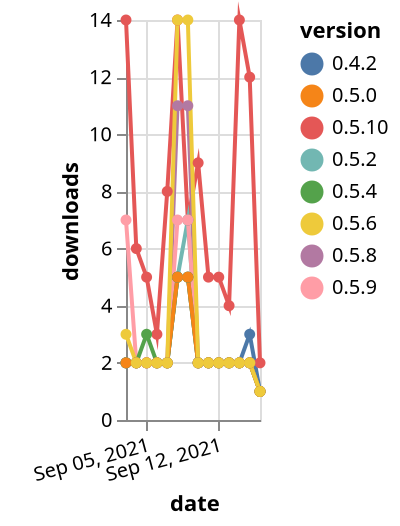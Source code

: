 {"$schema": "https://vega.github.io/schema/vega-lite/v5.json", "description": "A simple bar chart with embedded data.", "data": {"values": [{"date": "2021-09-03", "total": 445, "delta": 14, "version": "0.5.10"}, {"date": "2021-09-04", "total": 451, "delta": 6, "version": "0.5.10"}, {"date": "2021-09-05", "total": 456, "delta": 5, "version": "0.5.10"}, {"date": "2021-09-06", "total": 459, "delta": 3, "version": "0.5.10"}, {"date": "2021-09-07", "total": 467, "delta": 8, "version": "0.5.10"}, {"date": "2021-09-08", "total": 481, "delta": 14, "version": "0.5.10"}, {"date": "2021-09-09", "total": 488, "delta": 7, "version": "0.5.10"}, {"date": "2021-09-10", "total": 497, "delta": 9, "version": "0.5.10"}, {"date": "2021-09-11", "total": 502, "delta": 5, "version": "0.5.10"}, {"date": "2021-09-12", "total": 507, "delta": 5, "version": "0.5.10"}, {"date": "2021-09-13", "total": 511, "delta": 4, "version": "0.5.10"}, {"date": "2021-09-14", "total": 525, "delta": 14, "version": "0.5.10"}, {"date": "2021-09-15", "total": 537, "delta": 12, "version": "0.5.10"}, {"date": "2021-09-16", "total": 539, "delta": 2, "version": "0.5.10"}, {"date": "2021-09-03", "total": 1778, "delta": 2, "version": "0.5.2"}, {"date": "2021-09-04", "total": 1780, "delta": 2, "version": "0.5.2"}, {"date": "2021-09-05", "total": 1782, "delta": 2, "version": "0.5.2"}, {"date": "2021-09-06", "total": 1784, "delta": 2, "version": "0.5.2"}, {"date": "2021-09-07", "total": 1786, "delta": 2, "version": "0.5.2"}, {"date": "2021-09-08", "total": 1791, "delta": 5, "version": "0.5.2"}, {"date": "2021-09-09", "total": 1798, "delta": 7, "version": "0.5.2"}, {"date": "2021-09-10", "total": 1800, "delta": 2, "version": "0.5.2"}, {"date": "2021-09-11", "total": 1802, "delta": 2, "version": "0.5.2"}, {"date": "2021-09-12", "total": 1804, "delta": 2, "version": "0.5.2"}, {"date": "2021-09-13", "total": 1806, "delta": 2, "version": "0.5.2"}, {"date": "2021-09-14", "total": 1808, "delta": 2, "version": "0.5.2"}, {"date": "2021-09-15", "total": 1810, "delta": 2, "version": "0.5.2"}, {"date": "2021-09-16", "total": 1811, "delta": 1, "version": "0.5.2"}, {"date": "2021-09-03", "total": 1417, "delta": 2, "version": "0.5.8"}, {"date": "2021-09-04", "total": 1419, "delta": 2, "version": "0.5.8"}, {"date": "2021-09-05", "total": 1421, "delta": 2, "version": "0.5.8"}, {"date": "2021-09-06", "total": 1423, "delta": 2, "version": "0.5.8"}, {"date": "2021-09-07", "total": 1425, "delta": 2, "version": "0.5.8"}, {"date": "2021-09-08", "total": 1436, "delta": 11, "version": "0.5.8"}, {"date": "2021-09-09", "total": 1447, "delta": 11, "version": "0.5.8"}, {"date": "2021-09-10", "total": 1449, "delta": 2, "version": "0.5.8"}, {"date": "2021-09-11", "total": 1451, "delta": 2, "version": "0.5.8"}, {"date": "2021-09-12", "total": 1453, "delta": 2, "version": "0.5.8"}, {"date": "2021-09-13", "total": 1455, "delta": 2, "version": "0.5.8"}, {"date": "2021-09-14", "total": 1457, "delta": 2, "version": "0.5.8"}, {"date": "2021-09-15", "total": 1459, "delta": 2, "version": "0.5.8"}, {"date": "2021-09-16", "total": 1460, "delta": 1, "version": "0.5.8"}, {"date": "2021-09-03", "total": 2577, "delta": 2, "version": "0.4.2"}, {"date": "2021-09-04", "total": 2579, "delta": 2, "version": "0.4.2"}, {"date": "2021-09-05", "total": 2581, "delta": 2, "version": "0.4.2"}, {"date": "2021-09-06", "total": 2583, "delta": 2, "version": "0.4.2"}, {"date": "2021-09-07", "total": 2585, "delta": 2, "version": "0.4.2"}, {"date": "2021-09-08", "total": 2590, "delta": 5, "version": "0.4.2"}, {"date": "2021-09-09", "total": 2595, "delta": 5, "version": "0.4.2"}, {"date": "2021-09-10", "total": 2597, "delta": 2, "version": "0.4.2"}, {"date": "2021-09-11", "total": 2599, "delta": 2, "version": "0.4.2"}, {"date": "2021-09-12", "total": 2601, "delta": 2, "version": "0.4.2"}, {"date": "2021-09-13", "total": 2603, "delta": 2, "version": "0.4.2"}, {"date": "2021-09-14", "total": 2605, "delta": 2, "version": "0.4.2"}, {"date": "2021-09-15", "total": 2608, "delta": 3, "version": "0.4.2"}, {"date": "2021-09-16", "total": 2609, "delta": 1, "version": "0.4.2"}, {"date": "2021-09-03", "total": 273, "delta": 7, "version": "0.5.9"}, {"date": "2021-09-04", "total": 275, "delta": 2, "version": "0.5.9"}, {"date": "2021-09-05", "total": 277, "delta": 2, "version": "0.5.9"}, {"date": "2021-09-06", "total": 279, "delta": 2, "version": "0.5.9"}, {"date": "2021-09-07", "total": 281, "delta": 2, "version": "0.5.9"}, {"date": "2021-09-08", "total": 288, "delta": 7, "version": "0.5.9"}, {"date": "2021-09-09", "total": 295, "delta": 7, "version": "0.5.9"}, {"date": "2021-09-10", "total": 297, "delta": 2, "version": "0.5.9"}, {"date": "2021-09-11", "total": 299, "delta": 2, "version": "0.5.9"}, {"date": "2021-09-12", "total": 301, "delta": 2, "version": "0.5.9"}, {"date": "2021-09-13", "total": 303, "delta": 2, "version": "0.5.9"}, {"date": "2021-09-14", "total": 305, "delta": 2, "version": "0.5.9"}, {"date": "2021-09-15", "total": 307, "delta": 2, "version": "0.5.9"}, {"date": "2021-09-16", "total": 308, "delta": 1, "version": "0.5.9"}, {"date": "2021-09-03", "total": 1773, "delta": 2, "version": "0.5.4"}, {"date": "2021-09-04", "total": 1775, "delta": 2, "version": "0.5.4"}, {"date": "2021-09-05", "total": 1778, "delta": 3, "version": "0.5.4"}, {"date": "2021-09-06", "total": 1780, "delta": 2, "version": "0.5.4"}, {"date": "2021-09-07", "total": 1782, "delta": 2, "version": "0.5.4"}, {"date": "2021-09-08", "total": 1787, "delta": 5, "version": "0.5.4"}, {"date": "2021-09-09", "total": 1792, "delta": 5, "version": "0.5.4"}, {"date": "2021-09-10", "total": 1794, "delta": 2, "version": "0.5.4"}, {"date": "2021-09-11", "total": 1796, "delta": 2, "version": "0.5.4"}, {"date": "2021-09-12", "total": 1798, "delta": 2, "version": "0.5.4"}, {"date": "2021-09-13", "total": 1800, "delta": 2, "version": "0.5.4"}, {"date": "2021-09-14", "total": 1802, "delta": 2, "version": "0.5.4"}, {"date": "2021-09-15", "total": 1804, "delta": 2, "version": "0.5.4"}, {"date": "2021-09-16", "total": 1805, "delta": 1, "version": "0.5.4"}, {"date": "2021-09-03", "total": 2744, "delta": 2, "version": "0.5.0"}, {"date": "2021-09-04", "total": 2746, "delta": 2, "version": "0.5.0"}, {"date": "2021-09-05", "total": 2748, "delta": 2, "version": "0.5.0"}, {"date": "2021-09-06", "total": 2750, "delta": 2, "version": "0.5.0"}, {"date": "2021-09-07", "total": 2752, "delta": 2, "version": "0.5.0"}, {"date": "2021-09-08", "total": 2757, "delta": 5, "version": "0.5.0"}, {"date": "2021-09-09", "total": 2762, "delta": 5, "version": "0.5.0"}, {"date": "2021-09-10", "total": 2764, "delta": 2, "version": "0.5.0"}, {"date": "2021-09-11", "total": 2766, "delta": 2, "version": "0.5.0"}, {"date": "2021-09-12", "total": 2768, "delta": 2, "version": "0.5.0"}, {"date": "2021-09-13", "total": 2770, "delta": 2, "version": "0.5.0"}, {"date": "2021-09-14", "total": 2772, "delta": 2, "version": "0.5.0"}, {"date": "2021-09-15", "total": 2774, "delta": 2, "version": "0.5.0"}, {"date": "2021-09-16", "total": 2775, "delta": 1, "version": "0.5.0"}, {"date": "2021-09-03", "total": 2404, "delta": 3, "version": "0.5.6"}, {"date": "2021-09-04", "total": 2406, "delta": 2, "version": "0.5.6"}, {"date": "2021-09-05", "total": 2408, "delta": 2, "version": "0.5.6"}, {"date": "2021-09-06", "total": 2410, "delta": 2, "version": "0.5.6"}, {"date": "2021-09-07", "total": 2412, "delta": 2, "version": "0.5.6"}, {"date": "2021-09-08", "total": 2426, "delta": 14, "version": "0.5.6"}, {"date": "2021-09-09", "total": 2440, "delta": 14, "version": "0.5.6"}, {"date": "2021-09-10", "total": 2442, "delta": 2, "version": "0.5.6"}, {"date": "2021-09-11", "total": 2444, "delta": 2, "version": "0.5.6"}, {"date": "2021-09-12", "total": 2446, "delta": 2, "version": "0.5.6"}, {"date": "2021-09-13", "total": 2448, "delta": 2, "version": "0.5.6"}, {"date": "2021-09-14", "total": 2450, "delta": 2, "version": "0.5.6"}, {"date": "2021-09-15", "total": 2452, "delta": 2, "version": "0.5.6"}, {"date": "2021-09-16", "total": 2453, "delta": 1, "version": "0.5.6"}]}, "width": "container", "mark": {"type": "line", "point": {"filled": true}}, "encoding": {"x": {"field": "date", "type": "temporal", "timeUnit": "yearmonthdate", "title": "date", "axis": {"labelAngle": -15}}, "y": {"field": "delta", "type": "quantitative", "title": "downloads"}, "color": {"field": "version", "type": "nominal"}, "tooltip": {"field": "delta"}}}